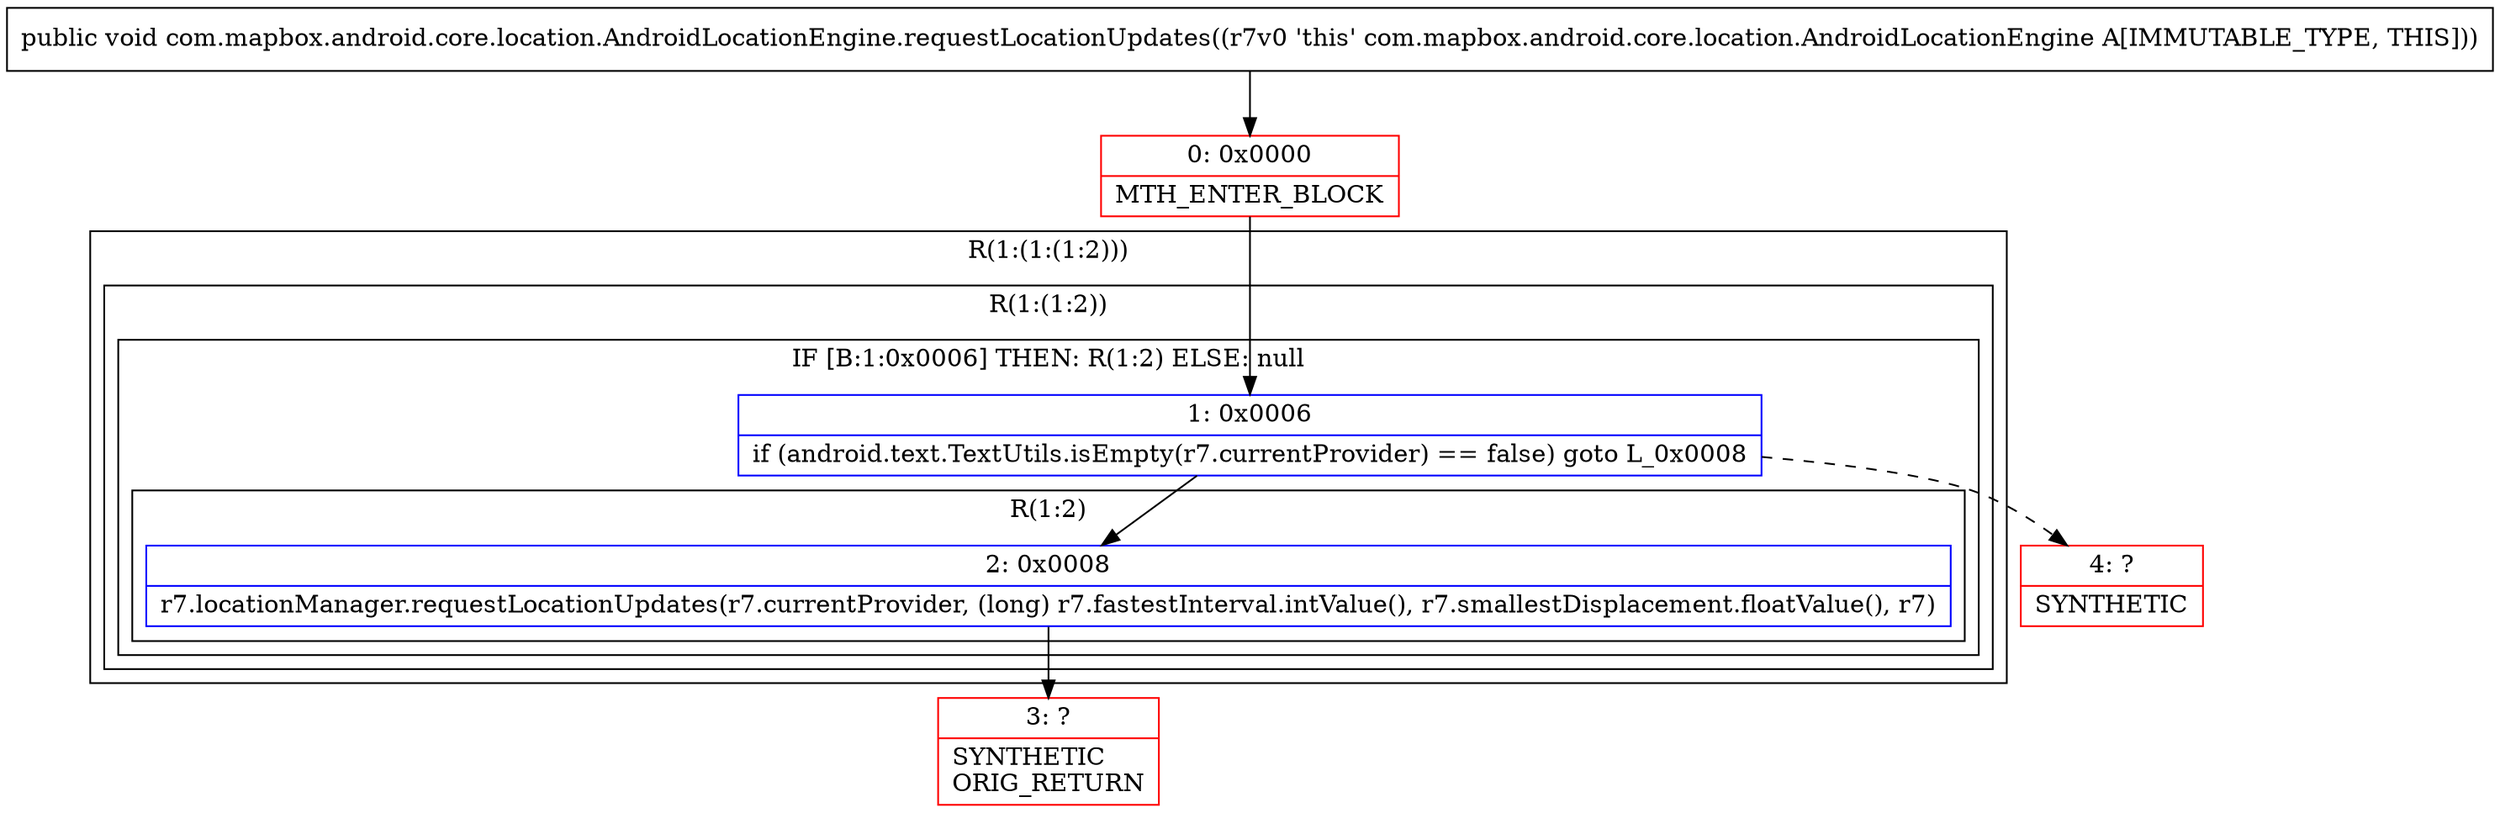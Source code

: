 digraph "CFG forcom.mapbox.android.core.location.AndroidLocationEngine.requestLocationUpdates()V" {
subgraph cluster_Region_413094623 {
label = "R(1:(1:(1:2)))";
node [shape=record,color=blue];
subgraph cluster_Region_1508636876 {
label = "R(1:(1:2))";
node [shape=record,color=blue];
subgraph cluster_IfRegion_172464451 {
label = "IF [B:1:0x0006] THEN: R(1:2) ELSE: null";
node [shape=record,color=blue];
Node_1 [shape=record,label="{1\:\ 0x0006|if (android.text.TextUtils.isEmpty(r7.currentProvider) == false) goto L_0x0008\l}"];
subgraph cluster_Region_110841687 {
label = "R(1:2)";
node [shape=record,color=blue];
Node_2 [shape=record,label="{2\:\ 0x0008|r7.locationManager.requestLocationUpdates(r7.currentProvider, (long) r7.fastestInterval.intValue(), r7.smallestDisplacement.floatValue(), r7)\l}"];
}
}
}
}
Node_0 [shape=record,color=red,label="{0\:\ 0x0000|MTH_ENTER_BLOCK\l}"];
Node_3 [shape=record,color=red,label="{3\:\ ?|SYNTHETIC\lORIG_RETURN\l}"];
Node_4 [shape=record,color=red,label="{4\:\ ?|SYNTHETIC\l}"];
MethodNode[shape=record,label="{public void com.mapbox.android.core.location.AndroidLocationEngine.requestLocationUpdates((r7v0 'this' com.mapbox.android.core.location.AndroidLocationEngine A[IMMUTABLE_TYPE, THIS])) }"];
MethodNode -> Node_0;
Node_1 -> Node_2;
Node_1 -> Node_4[style=dashed];
Node_2 -> Node_3;
Node_0 -> Node_1;
}

